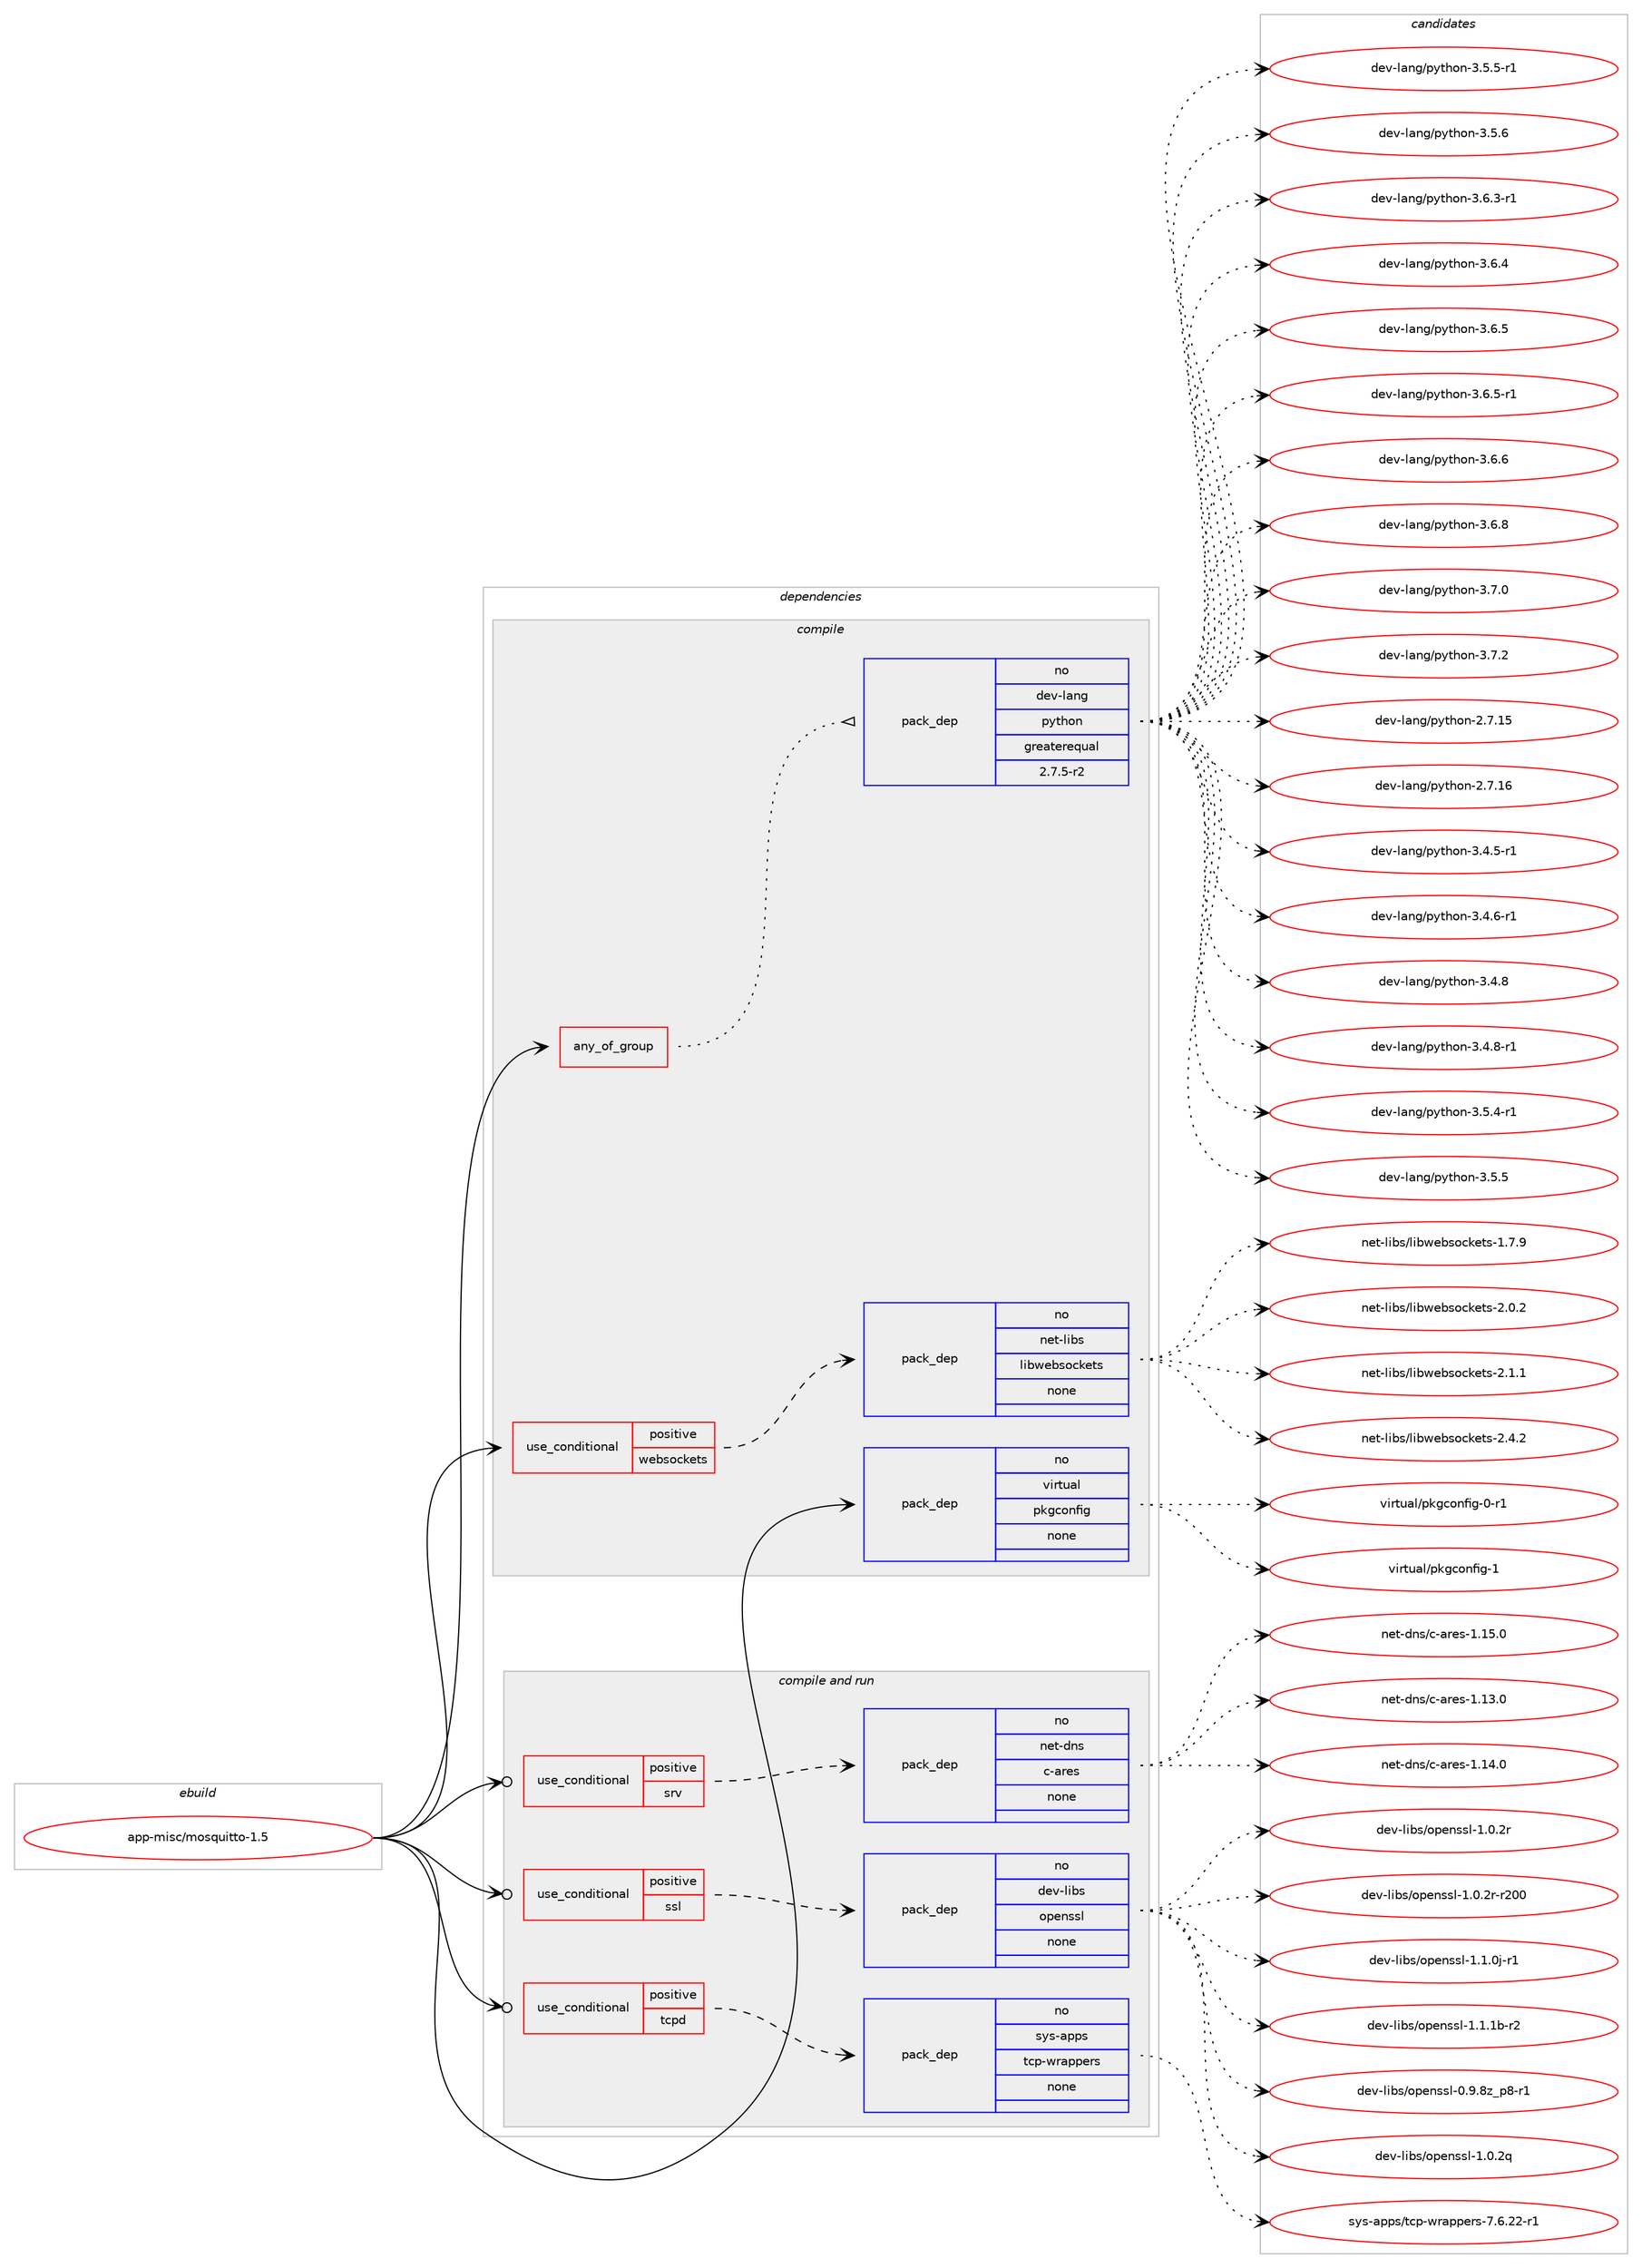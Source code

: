 digraph prolog {

# *************
# Graph options
# *************

newrank=true;
concentrate=true;
compound=true;
graph [rankdir=LR,fontname=Helvetica,fontsize=10,ranksep=1.5];#, ranksep=2.5, nodesep=0.2];
edge  [arrowhead=vee];
node  [fontname=Helvetica,fontsize=10];

# **********
# The ebuild
# **********

subgraph cluster_leftcol {
color=gray;
rank=same;
label=<<i>ebuild</i>>;
id [label="app-misc/mosquitto-1.5", color=red, width=4, href="../app-misc/mosquitto-1.5.svg"];
}

# ****************
# The dependencies
# ****************

subgraph cluster_midcol {
color=gray;
label=<<i>dependencies</i>>;
subgraph cluster_compile {
fillcolor="#eeeeee";
style=filled;
label=<<i>compile</i>>;
subgraph any19691 {
dependency1300194 [label=<<TABLE BORDER="0" CELLBORDER="1" CELLSPACING="0" CELLPADDING="4"><TR><TD CELLPADDING="10">any_of_group</TD></TR></TABLE>>, shape=none, color=red];subgraph pack926301 {
dependency1300195 [label=<<TABLE BORDER="0" CELLBORDER="1" CELLSPACING="0" CELLPADDING="4" WIDTH="220"><TR><TD ROWSPAN="6" CELLPADDING="30">pack_dep</TD></TR><TR><TD WIDTH="110">no</TD></TR><TR><TD>dev-lang</TD></TR><TR><TD>python</TD></TR><TR><TD>greaterequal</TD></TR><TR><TD>2.7.5-r2</TD></TR></TABLE>>, shape=none, color=blue];
}
dependency1300194:e -> dependency1300195:w [weight=20,style="dotted",arrowhead="oinv"];
}
id:e -> dependency1300194:w [weight=20,style="solid",arrowhead="vee"];
subgraph cond353660 {
dependency1300196 [label=<<TABLE BORDER="0" CELLBORDER="1" CELLSPACING="0" CELLPADDING="4"><TR><TD ROWSPAN="3" CELLPADDING="10">use_conditional</TD></TR><TR><TD>positive</TD></TR><TR><TD>websockets</TD></TR></TABLE>>, shape=none, color=red];
subgraph pack926302 {
dependency1300197 [label=<<TABLE BORDER="0" CELLBORDER="1" CELLSPACING="0" CELLPADDING="4" WIDTH="220"><TR><TD ROWSPAN="6" CELLPADDING="30">pack_dep</TD></TR><TR><TD WIDTH="110">no</TD></TR><TR><TD>net-libs</TD></TR><TR><TD>libwebsockets</TD></TR><TR><TD>none</TD></TR><TR><TD></TD></TR></TABLE>>, shape=none, color=blue];
}
dependency1300196:e -> dependency1300197:w [weight=20,style="dashed",arrowhead="vee"];
}
id:e -> dependency1300196:w [weight=20,style="solid",arrowhead="vee"];
subgraph pack926303 {
dependency1300198 [label=<<TABLE BORDER="0" CELLBORDER="1" CELLSPACING="0" CELLPADDING="4" WIDTH="220"><TR><TD ROWSPAN="6" CELLPADDING="30">pack_dep</TD></TR><TR><TD WIDTH="110">no</TD></TR><TR><TD>virtual</TD></TR><TR><TD>pkgconfig</TD></TR><TR><TD>none</TD></TR><TR><TD></TD></TR></TABLE>>, shape=none, color=blue];
}
id:e -> dependency1300198:w [weight=20,style="solid",arrowhead="vee"];
}
subgraph cluster_compileandrun {
fillcolor="#eeeeee";
style=filled;
label=<<i>compile and run</i>>;
subgraph cond353661 {
dependency1300199 [label=<<TABLE BORDER="0" CELLBORDER="1" CELLSPACING="0" CELLPADDING="4"><TR><TD ROWSPAN="3" CELLPADDING="10">use_conditional</TD></TR><TR><TD>positive</TD></TR><TR><TD>srv</TD></TR></TABLE>>, shape=none, color=red];
subgraph pack926304 {
dependency1300200 [label=<<TABLE BORDER="0" CELLBORDER="1" CELLSPACING="0" CELLPADDING="4" WIDTH="220"><TR><TD ROWSPAN="6" CELLPADDING="30">pack_dep</TD></TR><TR><TD WIDTH="110">no</TD></TR><TR><TD>net-dns</TD></TR><TR><TD>c-ares</TD></TR><TR><TD>none</TD></TR><TR><TD></TD></TR></TABLE>>, shape=none, color=blue];
}
dependency1300199:e -> dependency1300200:w [weight=20,style="dashed",arrowhead="vee"];
}
id:e -> dependency1300199:w [weight=20,style="solid",arrowhead="odotvee"];
subgraph cond353662 {
dependency1300201 [label=<<TABLE BORDER="0" CELLBORDER="1" CELLSPACING="0" CELLPADDING="4"><TR><TD ROWSPAN="3" CELLPADDING="10">use_conditional</TD></TR><TR><TD>positive</TD></TR><TR><TD>ssl</TD></TR></TABLE>>, shape=none, color=red];
subgraph pack926305 {
dependency1300202 [label=<<TABLE BORDER="0" CELLBORDER="1" CELLSPACING="0" CELLPADDING="4" WIDTH="220"><TR><TD ROWSPAN="6" CELLPADDING="30">pack_dep</TD></TR><TR><TD WIDTH="110">no</TD></TR><TR><TD>dev-libs</TD></TR><TR><TD>openssl</TD></TR><TR><TD>none</TD></TR><TR><TD></TD></TR></TABLE>>, shape=none, color=blue];
}
dependency1300201:e -> dependency1300202:w [weight=20,style="dashed",arrowhead="vee"];
}
id:e -> dependency1300201:w [weight=20,style="solid",arrowhead="odotvee"];
subgraph cond353663 {
dependency1300203 [label=<<TABLE BORDER="0" CELLBORDER="1" CELLSPACING="0" CELLPADDING="4"><TR><TD ROWSPAN="3" CELLPADDING="10">use_conditional</TD></TR><TR><TD>positive</TD></TR><TR><TD>tcpd</TD></TR></TABLE>>, shape=none, color=red];
subgraph pack926306 {
dependency1300204 [label=<<TABLE BORDER="0" CELLBORDER="1" CELLSPACING="0" CELLPADDING="4" WIDTH="220"><TR><TD ROWSPAN="6" CELLPADDING="30">pack_dep</TD></TR><TR><TD WIDTH="110">no</TD></TR><TR><TD>sys-apps</TD></TR><TR><TD>tcp-wrappers</TD></TR><TR><TD>none</TD></TR><TR><TD></TD></TR></TABLE>>, shape=none, color=blue];
}
dependency1300203:e -> dependency1300204:w [weight=20,style="dashed",arrowhead="vee"];
}
id:e -> dependency1300203:w [weight=20,style="solid",arrowhead="odotvee"];
}
subgraph cluster_run {
fillcolor="#eeeeee";
style=filled;
label=<<i>run</i>>;
}
}

# **************
# The candidates
# **************

subgraph cluster_choices {
rank=same;
color=gray;
label=<<i>candidates</i>>;

subgraph choice926301 {
color=black;
nodesep=1;
choice10010111845108971101034711212111610411111045504655464953 [label="dev-lang/python-2.7.15", color=red, width=4,href="../dev-lang/python-2.7.15.svg"];
choice10010111845108971101034711212111610411111045504655464954 [label="dev-lang/python-2.7.16", color=red, width=4,href="../dev-lang/python-2.7.16.svg"];
choice1001011184510897110103471121211161041111104551465246534511449 [label="dev-lang/python-3.4.5-r1", color=red, width=4,href="../dev-lang/python-3.4.5-r1.svg"];
choice1001011184510897110103471121211161041111104551465246544511449 [label="dev-lang/python-3.4.6-r1", color=red, width=4,href="../dev-lang/python-3.4.6-r1.svg"];
choice100101118451089711010347112121116104111110455146524656 [label="dev-lang/python-3.4.8", color=red, width=4,href="../dev-lang/python-3.4.8.svg"];
choice1001011184510897110103471121211161041111104551465246564511449 [label="dev-lang/python-3.4.8-r1", color=red, width=4,href="../dev-lang/python-3.4.8-r1.svg"];
choice1001011184510897110103471121211161041111104551465346524511449 [label="dev-lang/python-3.5.4-r1", color=red, width=4,href="../dev-lang/python-3.5.4-r1.svg"];
choice100101118451089711010347112121116104111110455146534653 [label="dev-lang/python-3.5.5", color=red, width=4,href="../dev-lang/python-3.5.5.svg"];
choice1001011184510897110103471121211161041111104551465346534511449 [label="dev-lang/python-3.5.5-r1", color=red, width=4,href="../dev-lang/python-3.5.5-r1.svg"];
choice100101118451089711010347112121116104111110455146534654 [label="dev-lang/python-3.5.6", color=red, width=4,href="../dev-lang/python-3.5.6.svg"];
choice1001011184510897110103471121211161041111104551465446514511449 [label="dev-lang/python-3.6.3-r1", color=red, width=4,href="../dev-lang/python-3.6.3-r1.svg"];
choice100101118451089711010347112121116104111110455146544652 [label="dev-lang/python-3.6.4", color=red, width=4,href="../dev-lang/python-3.6.4.svg"];
choice100101118451089711010347112121116104111110455146544653 [label="dev-lang/python-3.6.5", color=red, width=4,href="../dev-lang/python-3.6.5.svg"];
choice1001011184510897110103471121211161041111104551465446534511449 [label="dev-lang/python-3.6.5-r1", color=red, width=4,href="../dev-lang/python-3.6.5-r1.svg"];
choice100101118451089711010347112121116104111110455146544654 [label="dev-lang/python-3.6.6", color=red, width=4,href="../dev-lang/python-3.6.6.svg"];
choice100101118451089711010347112121116104111110455146544656 [label="dev-lang/python-3.6.8", color=red, width=4,href="../dev-lang/python-3.6.8.svg"];
choice100101118451089711010347112121116104111110455146554648 [label="dev-lang/python-3.7.0", color=red, width=4,href="../dev-lang/python-3.7.0.svg"];
choice100101118451089711010347112121116104111110455146554650 [label="dev-lang/python-3.7.2", color=red, width=4,href="../dev-lang/python-3.7.2.svg"];
dependency1300195:e -> choice10010111845108971101034711212111610411111045504655464953:w [style=dotted,weight="100"];
dependency1300195:e -> choice10010111845108971101034711212111610411111045504655464954:w [style=dotted,weight="100"];
dependency1300195:e -> choice1001011184510897110103471121211161041111104551465246534511449:w [style=dotted,weight="100"];
dependency1300195:e -> choice1001011184510897110103471121211161041111104551465246544511449:w [style=dotted,weight="100"];
dependency1300195:e -> choice100101118451089711010347112121116104111110455146524656:w [style=dotted,weight="100"];
dependency1300195:e -> choice1001011184510897110103471121211161041111104551465246564511449:w [style=dotted,weight="100"];
dependency1300195:e -> choice1001011184510897110103471121211161041111104551465346524511449:w [style=dotted,weight="100"];
dependency1300195:e -> choice100101118451089711010347112121116104111110455146534653:w [style=dotted,weight="100"];
dependency1300195:e -> choice1001011184510897110103471121211161041111104551465346534511449:w [style=dotted,weight="100"];
dependency1300195:e -> choice100101118451089711010347112121116104111110455146534654:w [style=dotted,weight="100"];
dependency1300195:e -> choice1001011184510897110103471121211161041111104551465446514511449:w [style=dotted,weight="100"];
dependency1300195:e -> choice100101118451089711010347112121116104111110455146544652:w [style=dotted,weight="100"];
dependency1300195:e -> choice100101118451089711010347112121116104111110455146544653:w [style=dotted,weight="100"];
dependency1300195:e -> choice1001011184510897110103471121211161041111104551465446534511449:w [style=dotted,weight="100"];
dependency1300195:e -> choice100101118451089711010347112121116104111110455146544654:w [style=dotted,weight="100"];
dependency1300195:e -> choice100101118451089711010347112121116104111110455146544656:w [style=dotted,weight="100"];
dependency1300195:e -> choice100101118451089711010347112121116104111110455146554648:w [style=dotted,weight="100"];
dependency1300195:e -> choice100101118451089711010347112121116104111110455146554650:w [style=dotted,weight="100"];
}
subgraph choice926302 {
color=black;
nodesep=1;
choice110101116451081059811547108105981191019811511199107101116115454946554657 [label="net-libs/libwebsockets-1.7.9", color=red, width=4,href="../net-libs/libwebsockets-1.7.9.svg"];
choice110101116451081059811547108105981191019811511199107101116115455046484650 [label="net-libs/libwebsockets-2.0.2", color=red, width=4,href="../net-libs/libwebsockets-2.0.2.svg"];
choice110101116451081059811547108105981191019811511199107101116115455046494649 [label="net-libs/libwebsockets-2.1.1", color=red, width=4,href="../net-libs/libwebsockets-2.1.1.svg"];
choice110101116451081059811547108105981191019811511199107101116115455046524650 [label="net-libs/libwebsockets-2.4.2", color=red, width=4,href="../net-libs/libwebsockets-2.4.2.svg"];
dependency1300197:e -> choice110101116451081059811547108105981191019811511199107101116115454946554657:w [style=dotted,weight="100"];
dependency1300197:e -> choice110101116451081059811547108105981191019811511199107101116115455046484650:w [style=dotted,weight="100"];
dependency1300197:e -> choice110101116451081059811547108105981191019811511199107101116115455046494649:w [style=dotted,weight="100"];
dependency1300197:e -> choice110101116451081059811547108105981191019811511199107101116115455046524650:w [style=dotted,weight="100"];
}
subgraph choice926303 {
color=black;
nodesep=1;
choice11810511411611797108471121071039911111010210510345484511449 [label="virtual/pkgconfig-0-r1", color=red, width=4,href="../virtual/pkgconfig-0-r1.svg"];
choice1181051141161179710847112107103991111101021051034549 [label="virtual/pkgconfig-1", color=red, width=4,href="../virtual/pkgconfig-1.svg"];
dependency1300198:e -> choice11810511411611797108471121071039911111010210510345484511449:w [style=dotted,weight="100"];
dependency1300198:e -> choice1181051141161179710847112107103991111101021051034549:w [style=dotted,weight="100"];
}
subgraph choice926304 {
color=black;
nodesep=1;
choice110101116451001101154799459711410111545494649514648 [label="net-dns/c-ares-1.13.0", color=red, width=4,href="../net-dns/c-ares-1.13.0.svg"];
choice110101116451001101154799459711410111545494649524648 [label="net-dns/c-ares-1.14.0", color=red, width=4,href="../net-dns/c-ares-1.14.0.svg"];
choice110101116451001101154799459711410111545494649534648 [label="net-dns/c-ares-1.15.0", color=red, width=4,href="../net-dns/c-ares-1.15.0.svg"];
dependency1300200:e -> choice110101116451001101154799459711410111545494649514648:w [style=dotted,weight="100"];
dependency1300200:e -> choice110101116451001101154799459711410111545494649524648:w [style=dotted,weight="100"];
dependency1300200:e -> choice110101116451001101154799459711410111545494649534648:w [style=dotted,weight="100"];
}
subgraph choice926305 {
color=black;
nodesep=1;
choice10010111845108105981154711111210111011511510845484657465612295112564511449 [label="dev-libs/openssl-0.9.8z_p8-r1", color=red, width=4,href="../dev-libs/openssl-0.9.8z_p8-r1.svg"];
choice100101118451081059811547111112101110115115108454946484650113 [label="dev-libs/openssl-1.0.2q", color=red, width=4,href="../dev-libs/openssl-1.0.2q.svg"];
choice100101118451081059811547111112101110115115108454946484650114 [label="dev-libs/openssl-1.0.2r", color=red, width=4,href="../dev-libs/openssl-1.0.2r.svg"];
choice10010111845108105981154711111210111011511510845494648465011445114504848 [label="dev-libs/openssl-1.0.2r-r200", color=red, width=4,href="../dev-libs/openssl-1.0.2r-r200.svg"];
choice1001011184510810598115471111121011101151151084549464946481064511449 [label="dev-libs/openssl-1.1.0j-r1", color=red, width=4,href="../dev-libs/openssl-1.1.0j-r1.svg"];
choice100101118451081059811547111112101110115115108454946494649984511450 [label="dev-libs/openssl-1.1.1b-r2", color=red, width=4,href="../dev-libs/openssl-1.1.1b-r2.svg"];
dependency1300202:e -> choice10010111845108105981154711111210111011511510845484657465612295112564511449:w [style=dotted,weight="100"];
dependency1300202:e -> choice100101118451081059811547111112101110115115108454946484650113:w [style=dotted,weight="100"];
dependency1300202:e -> choice100101118451081059811547111112101110115115108454946484650114:w [style=dotted,weight="100"];
dependency1300202:e -> choice10010111845108105981154711111210111011511510845494648465011445114504848:w [style=dotted,weight="100"];
dependency1300202:e -> choice1001011184510810598115471111121011101151151084549464946481064511449:w [style=dotted,weight="100"];
dependency1300202:e -> choice100101118451081059811547111112101110115115108454946494649984511450:w [style=dotted,weight="100"];
}
subgraph choice926306 {
color=black;
nodesep=1;
choice115121115459711211211547116991124511911497112112101114115455546544650504511449 [label="sys-apps/tcp-wrappers-7.6.22-r1", color=red, width=4,href="../sys-apps/tcp-wrappers-7.6.22-r1.svg"];
dependency1300204:e -> choice115121115459711211211547116991124511911497112112101114115455546544650504511449:w [style=dotted,weight="100"];
}
}

}
